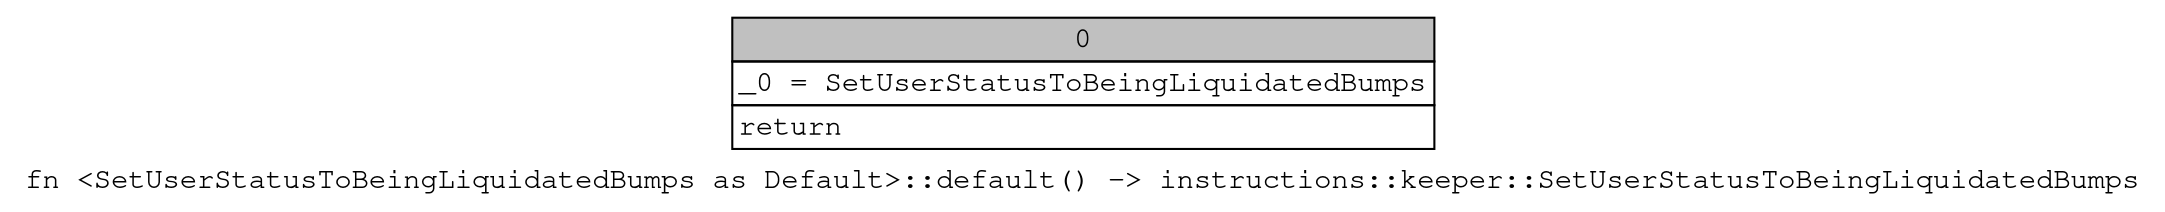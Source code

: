 digraph Mir_0_10341 {
    graph [fontname="Courier, monospace"];
    node [fontname="Courier, monospace"];
    edge [fontname="Courier, monospace"];
    label=<fn &lt;SetUserStatusToBeingLiquidatedBumps as Default&gt;::default() -&gt; instructions::keeper::SetUserStatusToBeingLiquidatedBumps<br align="left"/>>;
    bb0__0_10341 [shape="none", label=<<table border="0" cellborder="1" cellspacing="0"><tr><td bgcolor="gray" align="center" colspan="1">0</td></tr><tr><td align="left" balign="left">_0 = SetUserStatusToBeingLiquidatedBumps<br/></td></tr><tr><td align="left">return</td></tr></table>>];
}
